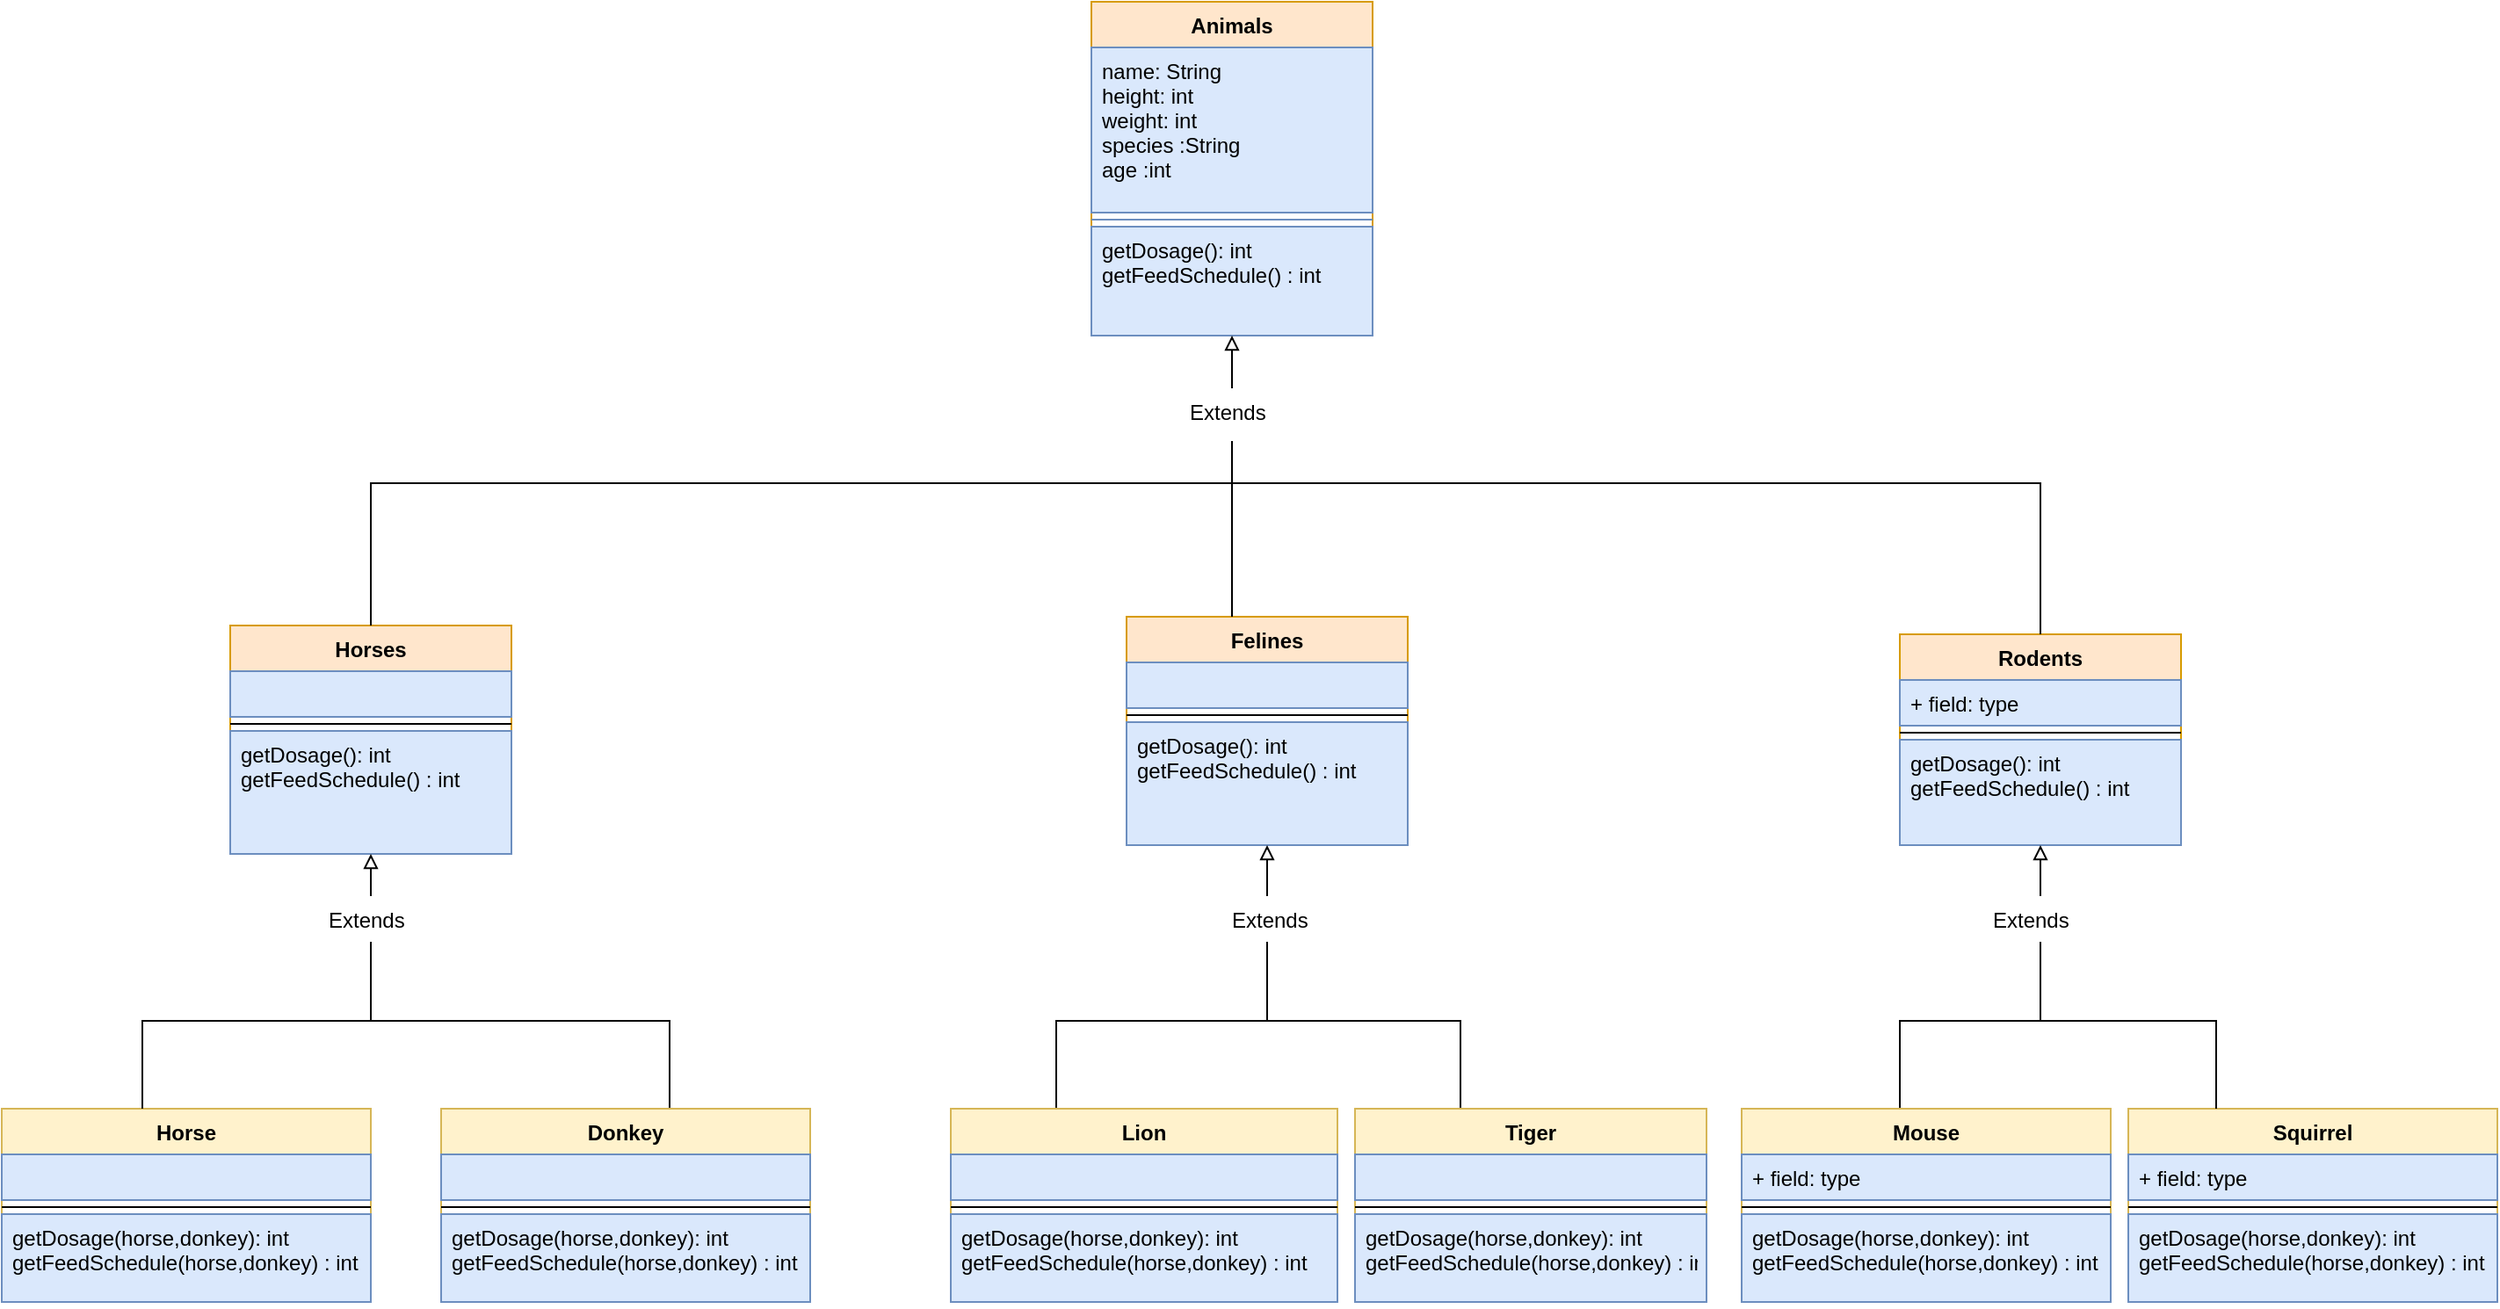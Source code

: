 <mxfile version="20.2.5" type="github">
  <diagram id="xJnCbW76U7G9KjA3QpKY" name="Sayfa -1">
    <mxGraphModel dx="1865" dy="547" grid="1" gridSize="10" guides="1" tooltips="1" connect="1" arrows="1" fold="1" page="1" pageScale="1" pageWidth="827" pageHeight="1169" math="0" shadow="0">
      <root>
        <mxCell id="0" />
        <mxCell id="1" parent="0" />
        <mxCell id="fusliQBVBwAT4Y1Il2Qh-13" value="Animals" style="swimlane;fontStyle=1;align=center;verticalAlign=top;childLayout=stackLayout;horizontal=1;startSize=26;horizontalStack=0;resizeParent=1;resizeParentMax=0;resizeLast=0;collapsible=1;marginBottom=0;rounded=0;shadow=0;strokeWidth=1;fillColor=#ffe6cc;strokeColor=#d79b00;" vertex="1" parent="1">
          <mxGeometry x="320" y="50" width="160" height="190" as="geometry" />
        </mxCell>
        <mxCell id="fusliQBVBwAT4Y1Il2Qh-14" value="name: String&#xa;height: int&#xa;weight: int&#xa;species :String&#xa;age :int" style="text;strokeColor=#6c8ebf;fillColor=#dae8fc;align=left;verticalAlign=top;spacingLeft=4;spacingRight=4;overflow=hidden;rotatable=0;points=[[0,0.5],[1,0.5]];portConstraint=eastwest;rounded=0;shadow=0;" vertex="1" parent="fusliQBVBwAT4Y1Il2Qh-13">
          <mxGeometry y="26" width="160" height="94" as="geometry" />
        </mxCell>
        <mxCell id="fusliQBVBwAT4Y1Il2Qh-15" value="" style="line;strokeWidth=1;fillColor=#dae8fc;align=left;verticalAlign=middle;spacingTop=-1;spacingLeft=3;spacingRight=3;rotatable=0;labelPosition=right;points=[];portConstraint=eastwest;rounded=0;shadow=0;strokeColor=#6c8ebf;" vertex="1" parent="fusliQBVBwAT4Y1Il2Qh-13">
          <mxGeometry y="120" width="160" height="8" as="geometry" />
        </mxCell>
        <mxCell id="fusliQBVBwAT4Y1Il2Qh-16" value="getDosage(): int&#xa;getFeedSchedule() : int" style="text;strokeColor=#6c8ebf;fillColor=#dae8fc;align=left;verticalAlign=top;spacingLeft=4;spacingRight=4;overflow=hidden;rotatable=0;points=[[0,0.5],[1,0.5]];portConstraint=eastwest;rounded=0;shadow=0;" vertex="1" parent="fusliQBVBwAT4Y1Il2Qh-13">
          <mxGeometry y="128" width="160" height="62" as="geometry" />
        </mxCell>
        <mxCell id="fusliQBVBwAT4Y1Il2Qh-33" value="Horses" style="swimlane;fontStyle=1;align=center;verticalAlign=top;childLayout=stackLayout;horizontal=1;startSize=26;horizontalStack=0;resizeParent=1;resizeParentMax=0;resizeLast=0;collapsible=1;marginBottom=0;rounded=0;shadow=0;strokeWidth=1;fillColor=#ffe6cc;strokeColor=#d79b00;" vertex="1" parent="1">
          <mxGeometry x="-170" y="405" width="160" height="130" as="geometry" />
        </mxCell>
        <mxCell id="fusliQBVBwAT4Y1Il2Qh-34" value="" style="text;strokeColor=#6c8ebf;fillColor=#dae8fc;align=left;verticalAlign=top;spacingLeft=4;spacingRight=4;overflow=hidden;rotatable=0;points=[[0,0.5],[1,0.5]];portConstraint=eastwest;rounded=0;shadow=0;" vertex="1" parent="fusliQBVBwAT4Y1Il2Qh-33">
          <mxGeometry y="26" width="160" height="26" as="geometry" />
        </mxCell>
        <mxCell id="fusliQBVBwAT4Y1Il2Qh-35" value="" style="line;strokeWidth=1;fillColor=none;align=left;verticalAlign=middle;spacingTop=-1;spacingLeft=3;spacingRight=3;rotatable=0;labelPosition=right;points=[];portConstraint=eastwest;rounded=0;shadow=0;" vertex="1" parent="fusliQBVBwAT4Y1Il2Qh-33">
          <mxGeometry y="52" width="160" height="8" as="geometry" />
        </mxCell>
        <mxCell id="fusliQBVBwAT4Y1Il2Qh-36" value="getDosage(): int &#xa;getFeedSchedule() : int" style="text;strokeColor=#6c8ebf;fillColor=#dae8fc;align=left;verticalAlign=top;spacingLeft=4;spacingRight=4;overflow=hidden;rotatable=0;points=[[0,0.5],[1,0.5]];portConstraint=eastwest;rounded=0;shadow=0;" vertex="1" parent="fusliQBVBwAT4Y1Il2Qh-33">
          <mxGeometry y="60" width="160" height="70" as="geometry" />
        </mxCell>
        <mxCell id="fusliQBVBwAT4Y1Il2Qh-51" style="edgeStyle=orthogonalEdgeStyle;rounded=0;orthogonalLoop=1;jettySize=auto;html=1;endArrow=block;endFill=0;entryX=0.5;entryY=1;entryDx=0;entryDy=0;startArrow=none;" edge="1" parent="1" source="fusliQBVBwAT4Y1Il2Qh-52" target="fusliQBVBwAT4Y1Il2Qh-13">
          <mxGeometry relative="1" as="geometry">
            <mxPoint x="400" y="290" as="targetPoint" />
            <Array as="points">
              <mxPoint x="400" y="260" />
              <mxPoint x="400" y="260" />
            </Array>
          </mxGeometry>
        </mxCell>
        <mxCell id="fusliQBVBwAT4Y1Il2Qh-37" value="Felines" style="swimlane;fontStyle=1;align=center;verticalAlign=top;childLayout=stackLayout;horizontal=1;startSize=26;horizontalStack=0;resizeParent=1;resizeParentMax=0;resizeLast=0;collapsible=1;marginBottom=0;rounded=0;shadow=0;strokeWidth=1;fillColor=#ffe6cc;strokeColor=#d79b00;" vertex="1" parent="1">
          <mxGeometry x="340" y="400" width="160" height="130" as="geometry" />
        </mxCell>
        <mxCell id="fusliQBVBwAT4Y1Il2Qh-38" value="" style="text;strokeColor=#6c8ebf;fillColor=#dae8fc;align=left;verticalAlign=top;spacingLeft=4;spacingRight=4;overflow=hidden;rotatable=0;points=[[0,0.5],[1,0.5]];portConstraint=eastwest;rounded=0;shadow=0;" vertex="1" parent="fusliQBVBwAT4Y1Il2Qh-37">
          <mxGeometry y="26" width="160" height="26" as="geometry" />
        </mxCell>
        <mxCell id="fusliQBVBwAT4Y1Il2Qh-39" value="" style="line;strokeWidth=1;fillColor=none;align=left;verticalAlign=middle;spacingTop=-1;spacingLeft=3;spacingRight=3;rotatable=0;labelPosition=right;points=[];portConstraint=eastwest;rounded=0;shadow=0;" vertex="1" parent="fusliQBVBwAT4Y1Il2Qh-37">
          <mxGeometry y="52" width="160" height="8" as="geometry" />
        </mxCell>
        <mxCell id="fusliQBVBwAT4Y1Il2Qh-40" value="getDosage(): int &#xa;getFeedSchedule() : int" style="text;strokeColor=#6c8ebf;fillColor=#dae8fc;align=left;verticalAlign=top;spacingLeft=4;spacingRight=4;overflow=hidden;rotatable=0;points=[[0,0.5],[1,0.5]];portConstraint=eastwest;rounded=0;shadow=0;" vertex="1" parent="fusliQBVBwAT4Y1Il2Qh-37">
          <mxGeometry y="60" width="160" height="70" as="geometry" />
        </mxCell>
        <mxCell id="fusliQBVBwAT4Y1Il2Qh-41" value="Rodents" style="swimlane;fontStyle=1;align=center;verticalAlign=top;childLayout=stackLayout;horizontal=1;startSize=26;horizontalStack=0;resizeParent=1;resizeParentMax=0;resizeLast=0;collapsible=1;marginBottom=0;rounded=0;shadow=0;strokeWidth=1;fillColor=#ffe6cc;strokeColor=#d79b00;" vertex="1" parent="1">
          <mxGeometry x="780" y="410" width="160" height="120" as="geometry" />
        </mxCell>
        <mxCell id="fusliQBVBwAT4Y1Il2Qh-42" value="+ field: type" style="text;strokeColor=#6c8ebf;fillColor=#dae8fc;align=left;verticalAlign=top;spacingLeft=4;spacingRight=4;overflow=hidden;rotatable=0;points=[[0,0.5],[1,0.5]];portConstraint=eastwest;rounded=0;shadow=0;" vertex="1" parent="fusliQBVBwAT4Y1Il2Qh-41">
          <mxGeometry y="26" width="160" height="26" as="geometry" />
        </mxCell>
        <mxCell id="fusliQBVBwAT4Y1Il2Qh-43" value="" style="line;strokeWidth=1;fillColor=none;align=left;verticalAlign=middle;spacingTop=-1;spacingLeft=3;spacingRight=3;rotatable=0;labelPosition=right;points=[];portConstraint=eastwest;rounded=0;shadow=0;" vertex="1" parent="fusliQBVBwAT4Y1Il2Qh-41">
          <mxGeometry y="52" width="160" height="8" as="geometry" />
        </mxCell>
        <mxCell id="fusliQBVBwAT4Y1Il2Qh-44" value="getDosage(): int &#xa;getFeedSchedule() : int" style="text;strokeColor=#6c8ebf;fillColor=#dae8fc;align=left;verticalAlign=top;spacingLeft=4;spacingRight=4;overflow=hidden;rotatable=0;points=[[0,0.5],[1,0.5]];portConstraint=eastwest;rounded=0;shadow=0;" vertex="1" parent="fusliQBVBwAT4Y1Il2Qh-41">
          <mxGeometry y="60" width="160" height="60" as="geometry" />
        </mxCell>
        <mxCell id="fusliQBVBwAT4Y1Il2Qh-49" style="edgeStyle=orthogonalEdgeStyle;rounded=0;orthogonalLoop=1;jettySize=auto;html=1;entryX=0.5;entryY=0;entryDx=0;entryDy=0;endArrow=none;endFill=0;" edge="1" parent="1" source="fusliQBVBwAT4Y1Il2Qh-48" target="fusliQBVBwAT4Y1Il2Qh-41">
          <mxGeometry relative="1" as="geometry" />
        </mxCell>
        <mxCell id="fusliQBVBwAT4Y1Il2Qh-50" style="edgeStyle=orthogonalEdgeStyle;rounded=0;orthogonalLoop=1;jettySize=auto;html=1;endArrow=none;endFill=0;" edge="1" parent="1" source="fusliQBVBwAT4Y1Il2Qh-48" target="fusliQBVBwAT4Y1Il2Qh-33">
          <mxGeometry relative="1" as="geometry" />
        </mxCell>
        <mxCell id="fusliQBVBwAT4Y1Il2Qh-48" value="" style="line;strokeWidth=1;fillColor=none;align=left;verticalAlign=middle;spacingTop=-1;spacingLeft=3;spacingRight=3;rotatable=0;labelPosition=right;points=[];portConstraint=eastwest;rounded=0;shadow=0;" vertex="1" parent="1">
          <mxGeometry x="394" y="320" width="40" height="8" as="geometry" />
        </mxCell>
        <mxCell id="fusliQBVBwAT4Y1Il2Qh-52" value="Extends&#xa;" style="text;strokeColor=none;fillColor=none;align=left;verticalAlign=top;spacingLeft=4;spacingRight=4;overflow=hidden;rotatable=0;points=[[0,0.5],[1,0.5]];portConstraint=eastwest;rounded=0;shadow=0;" vertex="1" parent="1">
          <mxGeometry x="370" y="270" width="100" height="26" as="geometry" />
        </mxCell>
        <mxCell id="fusliQBVBwAT4Y1Il2Qh-53" value="" style="edgeStyle=orthogonalEdgeStyle;rounded=0;orthogonalLoop=1;jettySize=auto;html=1;endArrow=none;endFill=0;" edge="1" parent="1" source="fusliQBVBwAT4Y1Il2Qh-37">
          <mxGeometry relative="1" as="geometry">
            <mxPoint x="400" y="300" as="targetPoint" />
            <mxPoint x="400" y="360" as="sourcePoint" />
            <Array as="points">
              <mxPoint x="400" y="390" />
              <mxPoint x="400" y="390" />
            </Array>
          </mxGeometry>
        </mxCell>
        <mxCell id="fusliQBVBwAT4Y1Il2Qh-83" style="edgeStyle=orthogonalEdgeStyle;rounded=0;orthogonalLoop=1;jettySize=auto;html=1;entryX=0.5;entryY=1;entryDx=0;entryDy=0;endArrow=block;endFill=0;startArrow=none;" edge="1" parent="1" source="fusliQBVBwAT4Y1Il2Qh-87" target="fusliQBVBwAT4Y1Il2Qh-33">
          <mxGeometry relative="1" as="geometry">
            <Array as="points">
              <mxPoint x="-90" y="550" />
              <mxPoint x="-90" y="550" />
            </Array>
          </mxGeometry>
        </mxCell>
        <mxCell id="fusliQBVBwAT4Y1Il2Qh-56" value="Horse" style="swimlane;fontStyle=1;align=center;verticalAlign=top;childLayout=stackLayout;horizontal=1;startSize=26;horizontalStack=0;resizeParent=1;resizeParentMax=0;resizeLast=0;collapsible=1;marginBottom=0;rounded=0;shadow=0;strokeWidth=1;fillColor=#fff2cc;strokeColor=#d6b656;" vertex="1" parent="1">
          <mxGeometry x="-300" y="680" width="210" height="110" as="geometry" />
        </mxCell>
        <mxCell id="fusliQBVBwAT4Y1Il2Qh-57" value=" &#xa;" style="text;strokeColor=#6c8ebf;fillColor=#dae8fc;align=left;verticalAlign=top;spacingLeft=4;spacingRight=4;overflow=hidden;rotatable=0;points=[[0,0.5],[1,0.5]];portConstraint=eastwest;rounded=0;shadow=0;" vertex="1" parent="fusliQBVBwAT4Y1Il2Qh-56">
          <mxGeometry y="26" width="210" height="26" as="geometry" />
        </mxCell>
        <mxCell id="fusliQBVBwAT4Y1Il2Qh-58" value="" style="line;strokeWidth=1;fillColor=none;align=left;verticalAlign=middle;spacingTop=-1;spacingLeft=3;spacingRight=3;rotatable=0;labelPosition=right;points=[];portConstraint=eastwest;rounded=0;shadow=0;" vertex="1" parent="fusliQBVBwAT4Y1Il2Qh-56">
          <mxGeometry y="52" width="210" height="8" as="geometry" />
        </mxCell>
        <mxCell id="fusliQBVBwAT4Y1Il2Qh-59" value="getDosage(horse,donkey): int &#xa;getFeedSchedule(horse,donkey) : int" style="text;strokeColor=#6c8ebf;fillColor=#dae8fc;align=left;verticalAlign=top;spacingLeft=4;spacingRight=4;overflow=hidden;rotatable=0;points=[[0,0.5],[1,0.5]];portConstraint=eastwest;rounded=0;shadow=0;" vertex="1" parent="fusliQBVBwAT4Y1Il2Qh-56">
          <mxGeometry y="60" width="210" height="50" as="geometry" />
        </mxCell>
        <mxCell id="fusliQBVBwAT4Y1Il2Qh-84" style="edgeStyle=orthogonalEdgeStyle;rounded=0;orthogonalLoop=1;jettySize=auto;html=1;endArrow=none;endFill=0;" edge="1" parent="1" source="fusliQBVBwAT4Y1Il2Qh-60" target="fusliQBVBwAT4Y1Il2Qh-87">
          <mxGeometry relative="1" as="geometry">
            <mxPoint x="-90" y="590" as="targetPoint" />
            <Array as="points">
              <mxPoint x="80" y="630" />
              <mxPoint x="-90" y="630" />
            </Array>
          </mxGeometry>
        </mxCell>
        <mxCell id="fusliQBVBwAT4Y1Il2Qh-60" value="Donkey" style="swimlane;fontStyle=1;align=center;verticalAlign=top;childLayout=stackLayout;horizontal=1;startSize=26;horizontalStack=0;resizeParent=1;resizeParentMax=0;resizeLast=0;collapsible=1;marginBottom=0;rounded=0;shadow=0;strokeWidth=1;fillColor=#fff2cc;strokeColor=#d6b656;" vertex="1" parent="1">
          <mxGeometry x="-50" y="680" width="210" height="110" as="geometry" />
        </mxCell>
        <mxCell id="fusliQBVBwAT4Y1Il2Qh-61" value=" &#xa;" style="text;strokeColor=#6c8ebf;fillColor=#dae8fc;align=left;verticalAlign=top;spacingLeft=4;spacingRight=4;overflow=hidden;rotatable=0;points=[[0,0.5],[1,0.5]];portConstraint=eastwest;rounded=0;shadow=0;" vertex="1" parent="fusliQBVBwAT4Y1Il2Qh-60">
          <mxGeometry y="26" width="210" height="26" as="geometry" />
        </mxCell>
        <mxCell id="fusliQBVBwAT4Y1Il2Qh-62" value="" style="line;strokeWidth=1;fillColor=none;align=left;verticalAlign=middle;spacingTop=-1;spacingLeft=3;spacingRight=3;rotatable=0;labelPosition=right;points=[];portConstraint=eastwest;rounded=0;shadow=0;" vertex="1" parent="fusliQBVBwAT4Y1Il2Qh-60">
          <mxGeometry y="52" width="210" height="8" as="geometry" />
        </mxCell>
        <mxCell id="fusliQBVBwAT4Y1Il2Qh-63" value="getDosage(horse,donkey): int &#xa;getFeedSchedule(horse,donkey) : int" style="text;strokeColor=#6c8ebf;fillColor=#dae8fc;align=left;verticalAlign=top;spacingLeft=4;spacingRight=4;overflow=hidden;rotatable=0;points=[[0,0.5],[1,0.5]];portConstraint=eastwest;rounded=0;shadow=0;" vertex="1" parent="fusliQBVBwAT4Y1Il2Qh-60">
          <mxGeometry y="60" width="210" height="50" as="geometry" />
        </mxCell>
        <mxCell id="fusliQBVBwAT4Y1Il2Qh-89" style="edgeStyle=orthogonalEdgeStyle;rounded=0;orthogonalLoop=1;jettySize=auto;html=1;entryX=0.5;entryY=1;entryDx=0;entryDy=0;endArrow=block;endFill=0;startArrow=none;" edge="1" parent="1" source="fusliQBVBwAT4Y1Il2Qh-91" target="fusliQBVBwAT4Y1Il2Qh-37">
          <mxGeometry relative="1" as="geometry">
            <Array as="points">
              <mxPoint x="420" y="550" />
              <mxPoint x="420" y="550" />
            </Array>
          </mxGeometry>
        </mxCell>
        <mxCell id="fusliQBVBwAT4Y1Il2Qh-93" style="edgeStyle=orthogonalEdgeStyle;rounded=0;orthogonalLoop=1;jettySize=auto;html=1;endArrow=none;endFill=0;" edge="1" parent="1" source="fusliQBVBwAT4Y1Il2Qh-72">
          <mxGeometry relative="1" as="geometry">
            <mxPoint x="420" y="630.0" as="targetPoint" />
            <Array as="points">
              <mxPoint x="300" y="630" />
            </Array>
          </mxGeometry>
        </mxCell>
        <mxCell id="fusliQBVBwAT4Y1Il2Qh-72" value="Lion" style="swimlane;fontStyle=1;align=center;verticalAlign=top;childLayout=stackLayout;horizontal=1;startSize=26;horizontalStack=0;resizeParent=1;resizeParentMax=0;resizeLast=0;collapsible=1;marginBottom=0;rounded=0;shadow=0;strokeWidth=1;fillColor=#fff2cc;strokeColor=#d6b656;" vertex="1" parent="1">
          <mxGeometry x="240" y="680" width="220" height="110" as="geometry" />
        </mxCell>
        <mxCell id="fusliQBVBwAT4Y1Il2Qh-73" value=" &#xa;" style="text;strokeColor=#6c8ebf;fillColor=#dae8fc;align=left;verticalAlign=top;spacingLeft=4;spacingRight=4;overflow=hidden;rotatable=0;points=[[0,0.5],[1,0.5]];portConstraint=eastwest;rounded=0;shadow=0;" vertex="1" parent="fusliQBVBwAT4Y1Il2Qh-72">
          <mxGeometry y="26" width="220" height="26" as="geometry" />
        </mxCell>
        <mxCell id="fusliQBVBwAT4Y1Il2Qh-74" value="" style="line;strokeWidth=1;fillColor=none;align=left;verticalAlign=middle;spacingTop=-1;spacingLeft=3;spacingRight=3;rotatable=0;labelPosition=right;points=[];portConstraint=eastwest;rounded=0;shadow=0;" vertex="1" parent="fusliQBVBwAT4Y1Il2Qh-72">
          <mxGeometry y="52" width="220" height="8" as="geometry" />
        </mxCell>
        <mxCell id="fusliQBVBwAT4Y1Il2Qh-75" value="getDosage(horse,donkey): int &#xa;getFeedSchedule(horse,donkey) : int" style="text;strokeColor=#6c8ebf;fillColor=#dae8fc;align=left;verticalAlign=top;spacingLeft=4;spacingRight=4;overflow=hidden;rotatable=0;points=[[0,0.5],[1,0.5]];portConstraint=eastwest;rounded=0;shadow=0;" vertex="1" parent="fusliQBVBwAT4Y1Il2Qh-72">
          <mxGeometry y="60" width="220" height="50" as="geometry" />
        </mxCell>
        <mxCell id="fusliQBVBwAT4Y1Il2Qh-90" style="edgeStyle=orthogonalEdgeStyle;rounded=0;orthogonalLoop=1;jettySize=auto;html=1;endArrow=none;endFill=0;" edge="1" parent="1" source="fusliQBVBwAT4Y1Il2Qh-76" target="fusliQBVBwAT4Y1Il2Qh-91">
          <mxGeometry relative="1" as="geometry">
            <mxPoint x="420" y="600" as="targetPoint" />
            <Array as="points">
              <mxPoint x="530" y="630" />
              <mxPoint x="420" y="630" />
            </Array>
          </mxGeometry>
        </mxCell>
        <mxCell id="fusliQBVBwAT4Y1Il2Qh-76" value="Tiger" style="swimlane;fontStyle=1;align=center;verticalAlign=top;childLayout=stackLayout;horizontal=1;startSize=26;horizontalStack=0;resizeParent=1;resizeParentMax=0;resizeLast=0;collapsible=1;marginBottom=0;rounded=0;shadow=0;strokeWidth=1;fillColor=#fff2cc;strokeColor=#d6b656;" vertex="1" parent="1">
          <mxGeometry x="470" y="680" width="200" height="110" as="geometry" />
        </mxCell>
        <mxCell id="fusliQBVBwAT4Y1Il2Qh-77" value=" &#xa;" style="text;strokeColor=#6c8ebf;fillColor=#dae8fc;align=left;verticalAlign=top;spacingLeft=4;spacingRight=4;overflow=hidden;rotatable=0;points=[[0,0.5],[1,0.5]];portConstraint=eastwest;rounded=0;shadow=0;" vertex="1" parent="fusliQBVBwAT4Y1Il2Qh-76">
          <mxGeometry y="26" width="200" height="26" as="geometry" />
        </mxCell>
        <mxCell id="fusliQBVBwAT4Y1Il2Qh-78" value="" style="line;strokeWidth=1;fillColor=none;align=left;verticalAlign=middle;spacingTop=-1;spacingLeft=3;spacingRight=3;rotatable=0;labelPosition=right;points=[];portConstraint=eastwest;rounded=0;shadow=0;" vertex="1" parent="fusliQBVBwAT4Y1Il2Qh-76">
          <mxGeometry y="52" width="200" height="8" as="geometry" />
        </mxCell>
        <mxCell id="fusliQBVBwAT4Y1Il2Qh-79" value="getDosage(horse,donkey): int &#xa;getFeedSchedule(horse,donkey) : int" style="text;strokeColor=#6c8ebf;fillColor=#dae8fc;align=left;verticalAlign=top;spacingLeft=4;spacingRight=4;overflow=hidden;rotatable=0;points=[[0,0.5],[1,0.5]];portConstraint=eastwest;rounded=0;shadow=0;" vertex="1" parent="fusliQBVBwAT4Y1Il2Qh-76">
          <mxGeometry y="60" width="200" height="50" as="geometry" />
        </mxCell>
        <mxCell id="fusliQBVBwAT4Y1Il2Qh-87" value="Extends" style="text;strokeColor=none;fillColor=none;align=left;verticalAlign=top;spacingLeft=4;spacingRight=4;overflow=hidden;rotatable=0;points=[[0,0.5],[1,0.5]];portConstraint=eastwest;rounded=0;shadow=0;" vertex="1" parent="1">
          <mxGeometry x="-120" y="559" width="100" height="26" as="geometry" />
        </mxCell>
        <mxCell id="fusliQBVBwAT4Y1Il2Qh-88" value="" style="edgeStyle=orthogonalEdgeStyle;rounded=0;orthogonalLoop=1;jettySize=auto;html=1;endArrow=none;endFill=0;" edge="1" parent="1" source="fusliQBVBwAT4Y1Il2Qh-56" target="fusliQBVBwAT4Y1Il2Qh-87">
          <mxGeometry relative="1" as="geometry">
            <mxPoint x="-220" y="680" as="sourcePoint" />
            <mxPoint x="-90" y="535" as="targetPoint" />
            <Array as="points">
              <mxPoint x="-220" y="630" />
              <mxPoint x="-90" y="630" />
            </Array>
          </mxGeometry>
        </mxCell>
        <mxCell id="fusliQBVBwAT4Y1Il2Qh-91" value="Extends" style="text;strokeColor=none;fillColor=none;align=left;verticalAlign=top;spacingLeft=4;spacingRight=4;overflow=hidden;rotatable=0;points=[[0,0.5],[1,0.5]];portConstraint=eastwest;rounded=0;shadow=0;" vertex="1" parent="1">
          <mxGeometry x="394" y="559" width="100" height="26" as="geometry" />
        </mxCell>
        <mxCell id="fusliQBVBwAT4Y1Il2Qh-107" style="edgeStyle=orthogonalEdgeStyle;rounded=0;orthogonalLoop=1;jettySize=auto;html=1;endArrow=none;endFill=0;" edge="1" parent="1" source="fusliQBVBwAT4Y1Il2Qh-94">
          <mxGeometry relative="1" as="geometry">
            <mxPoint x="860" y="630.0" as="targetPoint" />
            <Array as="points">
              <mxPoint x="780" y="630" />
            </Array>
          </mxGeometry>
        </mxCell>
        <mxCell id="fusliQBVBwAT4Y1Il2Qh-94" value="Mouse" style="swimlane;fontStyle=1;align=center;verticalAlign=top;childLayout=stackLayout;horizontal=1;startSize=26;horizontalStack=0;resizeParent=1;resizeParentMax=0;resizeLast=0;collapsible=1;marginBottom=0;rounded=0;shadow=0;strokeWidth=1;fillColor=#fff2cc;strokeColor=#d6b656;" vertex="1" parent="1">
          <mxGeometry x="690" y="680" width="210" height="110" as="geometry" />
        </mxCell>
        <mxCell id="fusliQBVBwAT4Y1Il2Qh-95" value="+ field: type" style="text;strokeColor=#6c8ebf;fillColor=#dae8fc;align=left;verticalAlign=top;spacingLeft=4;spacingRight=4;overflow=hidden;rotatable=0;points=[[0,0.5],[1,0.5]];portConstraint=eastwest;rounded=0;shadow=0;" vertex="1" parent="fusliQBVBwAT4Y1Il2Qh-94">
          <mxGeometry y="26" width="210" height="26" as="geometry" />
        </mxCell>
        <mxCell id="fusliQBVBwAT4Y1Il2Qh-96" value="" style="line;strokeWidth=1;fillColor=none;align=left;verticalAlign=middle;spacingTop=-1;spacingLeft=3;spacingRight=3;rotatable=0;labelPosition=right;points=[];portConstraint=eastwest;rounded=0;shadow=0;" vertex="1" parent="fusliQBVBwAT4Y1Il2Qh-94">
          <mxGeometry y="52" width="210" height="8" as="geometry" />
        </mxCell>
        <mxCell id="fusliQBVBwAT4Y1Il2Qh-97" value="getDosage(horse,donkey): int &#xa;getFeedSchedule(horse,donkey) : int" style="text;strokeColor=#6c8ebf;fillColor=#dae8fc;align=left;verticalAlign=top;spacingLeft=4;spacingRight=4;overflow=hidden;rotatable=0;points=[[0,0.5],[1,0.5]];portConstraint=eastwest;rounded=0;shadow=0;" vertex="1" parent="fusliQBVBwAT4Y1Il2Qh-94">
          <mxGeometry y="60" width="210" height="50" as="geometry" />
        </mxCell>
        <mxCell id="fusliQBVBwAT4Y1Il2Qh-103" style="edgeStyle=orthogonalEdgeStyle;rounded=0;orthogonalLoop=1;jettySize=auto;html=1;endArrow=block;endFill=0;startArrow=none;" edge="1" parent="1" source="fusliQBVBwAT4Y1Il2Qh-108" target="fusliQBVBwAT4Y1Il2Qh-44">
          <mxGeometry relative="1" as="geometry">
            <mxPoint x="860" y="590" as="targetPoint" />
            <Array as="points">
              <mxPoint x="860" y="550" />
              <mxPoint x="860" y="550" />
            </Array>
          </mxGeometry>
        </mxCell>
        <mxCell id="fusliQBVBwAT4Y1Il2Qh-98" value="Squirrel" style="swimlane;fontStyle=1;align=center;verticalAlign=top;childLayout=stackLayout;horizontal=1;startSize=26;horizontalStack=0;resizeParent=1;resizeParentMax=0;resizeLast=0;collapsible=1;marginBottom=0;rounded=0;shadow=0;strokeWidth=1;fillColor=#fff2cc;strokeColor=#d6b656;" vertex="1" parent="1">
          <mxGeometry x="910" y="680" width="210" height="110" as="geometry" />
        </mxCell>
        <mxCell id="fusliQBVBwAT4Y1Il2Qh-99" value="+ field: type" style="text;strokeColor=#6c8ebf;fillColor=#dae8fc;align=left;verticalAlign=top;spacingLeft=4;spacingRight=4;overflow=hidden;rotatable=0;points=[[0,0.5],[1,0.5]];portConstraint=eastwest;rounded=0;shadow=0;" vertex="1" parent="fusliQBVBwAT4Y1Il2Qh-98">
          <mxGeometry y="26" width="210" height="26" as="geometry" />
        </mxCell>
        <mxCell id="fusliQBVBwAT4Y1Il2Qh-100" value="" style="line;strokeWidth=1;fillColor=none;align=left;verticalAlign=middle;spacingTop=-1;spacingLeft=3;spacingRight=3;rotatable=0;labelPosition=right;points=[];portConstraint=eastwest;rounded=0;shadow=0;" vertex="1" parent="fusliQBVBwAT4Y1Il2Qh-98">
          <mxGeometry y="52" width="210" height="8" as="geometry" />
        </mxCell>
        <mxCell id="fusliQBVBwAT4Y1Il2Qh-101" value="getDosage(horse,donkey): int &#xa;getFeedSchedule(horse,donkey) : int" style="text;strokeColor=#6c8ebf;fillColor=#dae8fc;align=left;verticalAlign=top;spacingLeft=4;spacingRight=4;overflow=hidden;rotatable=0;points=[[0,0.5],[1,0.5]];portConstraint=eastwest;rounded=0;shadow=0;" vertex="1" parent="fusliQBVBwAT4Y1Il2Qh-98">
          <mxGeometry y="60" width="210" height="50" as="geometry" />
        </mxCell>
        <mxCell id="fusliQBVBwAT4Y1Il2Qh-108" value="Extends" style="text;strokeColor=none;fillColor=none;align=left;verticalAlign=top;spacingLeft=4;spacingRight=4;overflow=hidden;rotatable=0;points=[[0,0.5],[1,0.5]];portConstraint=eastwest;rounded=0;shadow=0;" vertex="1" parent="1">
          <mxGeometry x="827" y="559" width="100" height="26" as="geometry" />
        </mxCell>
        <mxCell id="fusliQBVBwAT4Y1Il2Qh-109" value="" style="edgeStyle=orthogonalEdgeStyle;rounded=0;orthogonalLoop=1;jettySize=auto;html=1;endArrow=none;endFill=0;" edge="1" parent="1" source="fusliQBVBwAT4Y1Il2Qh-98" target="fusliQBVBwAT4Y1Il2Qh-108">
          <mxGeometry relative="1" as="geometry">
            <mxPoint x="860.034" y="530.0" as="targetPoint" />
            <mxPoint x="960.034" y="680" as="sourcePoint" />
            <Array as="points">
              <mxPoint x="960" y="630" />
              <mxPoint x="860" y="630" />
            </Array>
          </mxGeometry>
        </mxCell>
      </root>
    </mxGraphModel>
  </diagram>
</mxfile>
